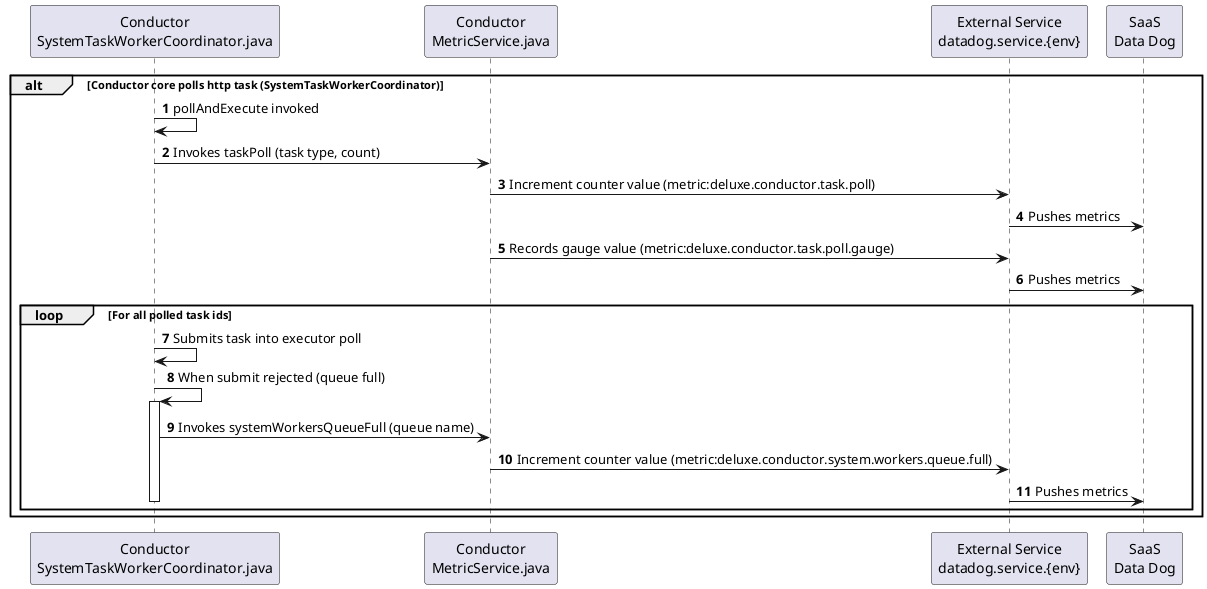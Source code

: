 @startuml
'https://plantuml.com/sequence-diagram

autonumber

participant "Conductor\nSystemTaskWorkerCoordinator.java" as stwc
participant "Conductor\nMetricService.java" as msj
participant "External Service\ndatadog.service.{env}" as dds
participant "SaaS\nData Dog" as saas

alt Conductor core polls http task (SystemTaskWorkerCoordinator)
stwc -> stwc: pollAndExecute invoked
stwc -> msj: Invokes taskPoll (task type, count)
msj -> dds: Increment counter value (metric:deluxe.conductor.task.poll)
dds -> saas: Pushes metrics
msj -> dds: Records gauge value (metric:deluxe.conductor.task.poll.gauge)
dds -> saas: Pushes metrics
loop For all polled task ids
stwc -> stwc: Submits task into executor poll
stwc -> stwc: When submit rejected (queue full)
activate stwc
stwc -> msj: Invokes systemWorkersQueueFull (queue name)
msj -> dds: Increment counter value (metric:deluxe.conductor.system.workers.queue.full)
dds -> saas: Pushes metrics
deactivate stwc
end
end


@enduml
